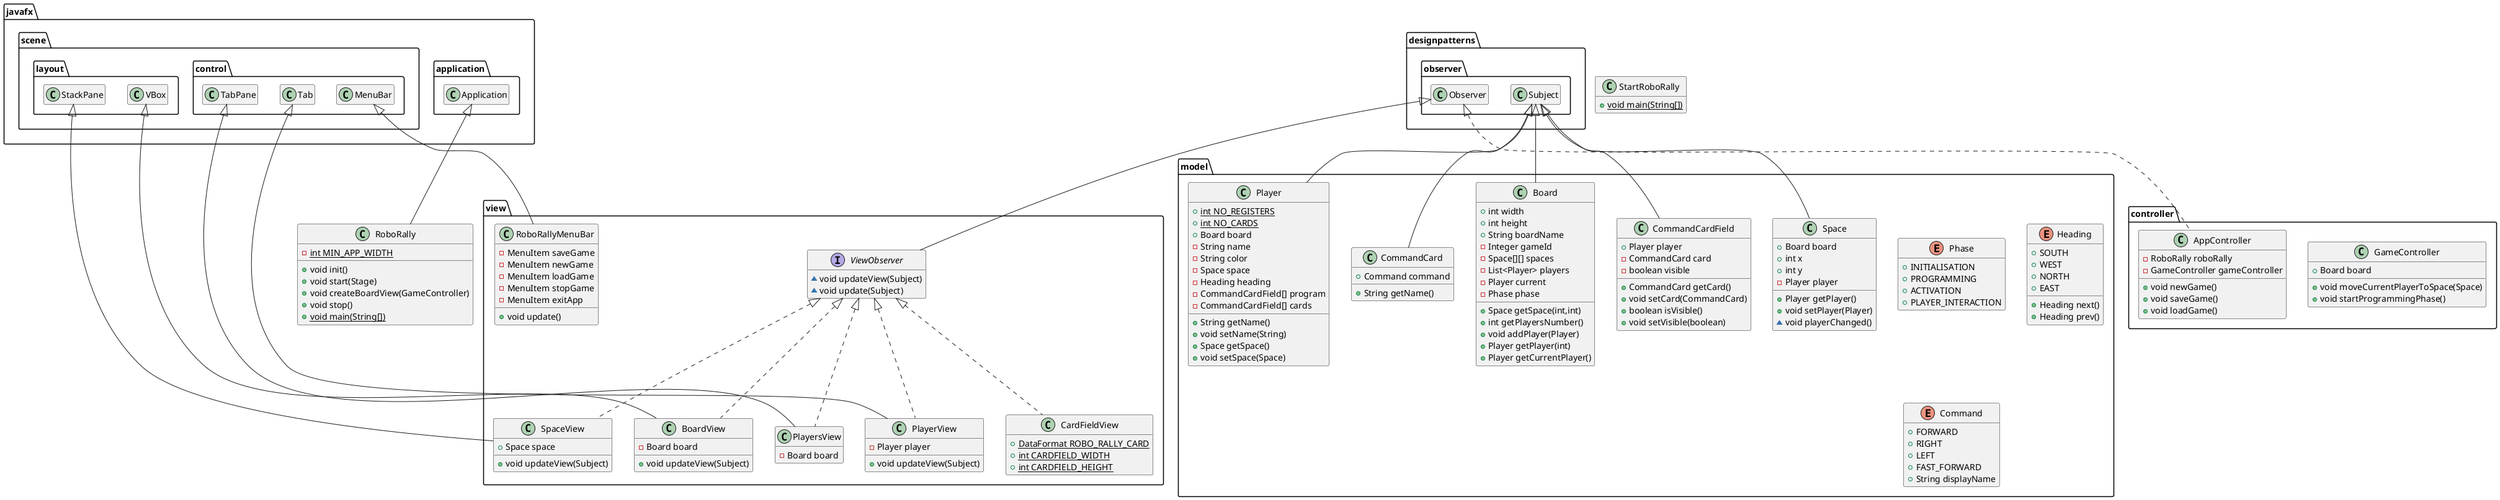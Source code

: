 @startuml
hide empty members

class view.CardFieldView {
+ {static} DataFormat ROBO_RALLY_CARD
+ {static} int CARDFIELD_WIDTH
+ {static} int CARDFIELD_HEIGHT
}

class view.PlayersView {
- Board board
}
class RoboRally {
- {static} int MIN_APP_WIDTH
+ void init()
+ void start(Stage)
+ void createBoardView(GameController)
+ void stop()
+ {static} void main(String[])
}
enum model.Phase {
+  INITIALISATION
+  PROGRAMMING
+  ACTIVATION
+  PLAYER_INTERACTION
}
class controller.GameController {
+ Board board
+ void moveCurrentPlayerToSpace(Space)
+ void startProgrammingPhase()
}
class controller.AppController {
- RoboRally roboRally
- GameController gameController
+ void newGame()
+ void saveGame()
+ void loadGame()
}
class model.CommandCard {
+ Command command
+ String getName()
}
class view.BoardView {
- Board board
+ void updateView(Subject)
}
class view.SpaceView {
+ Space space
+ void updateView(Subject)
}
class StartRoboRally {
+ {static} void main(String[])
}
class model.Player {
+ {static} int NO_REGISTERS
+ {static} int NO_CARDS
+ Board board
- String name
- String color
- Space space
- Heading heading
- CommandCardField[] program
- CommandCardField[] cards
+ String getName()
+ void setName(String)
+ Space getSpace()
+ void setSpace(Space)
}
class view.PlayerView {
- Player player
+ void updateView(Subject)
}
enum model.Heading {
+  SOUTH
+  WEST
+  NORTH
+  EAST
+ Heading next()
+ Heading prev()
}
enum model.Command {
+  FORWARD
+  RIGHT
+  LEFT
+  FAST_FORWARD
+ String displayName
}
interface view.ViewObserver {
~ void updateView(Subject)
~ void update(Subject)
}
class model.Space {
+ Board board
+ int x
+ int y
- Player player
+ Player getPlayer()
+ void setPlayer(Player)
~ void playerChanged()
}
class view.RoboRallyMenuBar {
- MenuItem saveGame
- MenuItem newGame
- MenuItem loadGame
- MenuItem stopGame
- MenuItem exitApp
+ void update()
}
class model.Board {
+ int width
+ int height
+ String boardName
- Integer gameId
- Space[][] spaces
- List<Player> players
- Player current
- Phase phase
+ Space getSpace(int,int)
+ int getPlayersNumber()
+ void addPlayer(Player)
+ Player getPlayer(int)
+ Player getCurrentPlayer()
}
class model.CommandCardField {
+ Player player
- CommandCard card
- boolean visible
+ CommandCard getCard()
+ void setCard(CommandCard)
+ boolean isVisible()
+ void setVisible(boolean)
}


view.ViewObserver <|.. view.CardFieldView
view.ViewObserver <|.. view.PlayersView
javafx.scene.control.TabPane <|-- view.PlayersView
javafx.application.Application <|-- .RoboRally
designpatterns.observer.Observer <|.. .controller.AppController
designpatterns.observer.Subject <|-- model.CommandCard
view.ViewObserver <|.. view.BoardView
javafx.scene.layout.VBox <|-down- view.BoardView

view.ViewObserver <|.. view.SpaceView
javafx.scene.layout.StackPane <|-right- view.SpaceView
designpatterns.observer.Subject <|--model.Player
view.ViewObserver <|.. view.PlayerView
javafx.scene.control.Tab <|-- view.PlayerView
designpatterns.observer.Observer <|-- view.ViewObserver
designpatterns.observer.Subject <|-- model.Space
javafx.scene.control.MenuBar <|-- view.RoboRallyMenuBar
designpatterns.observer.Subject <|-up- model.Board
designpatterns.observer.Subject <|-- model.CommandCardField
@enduml